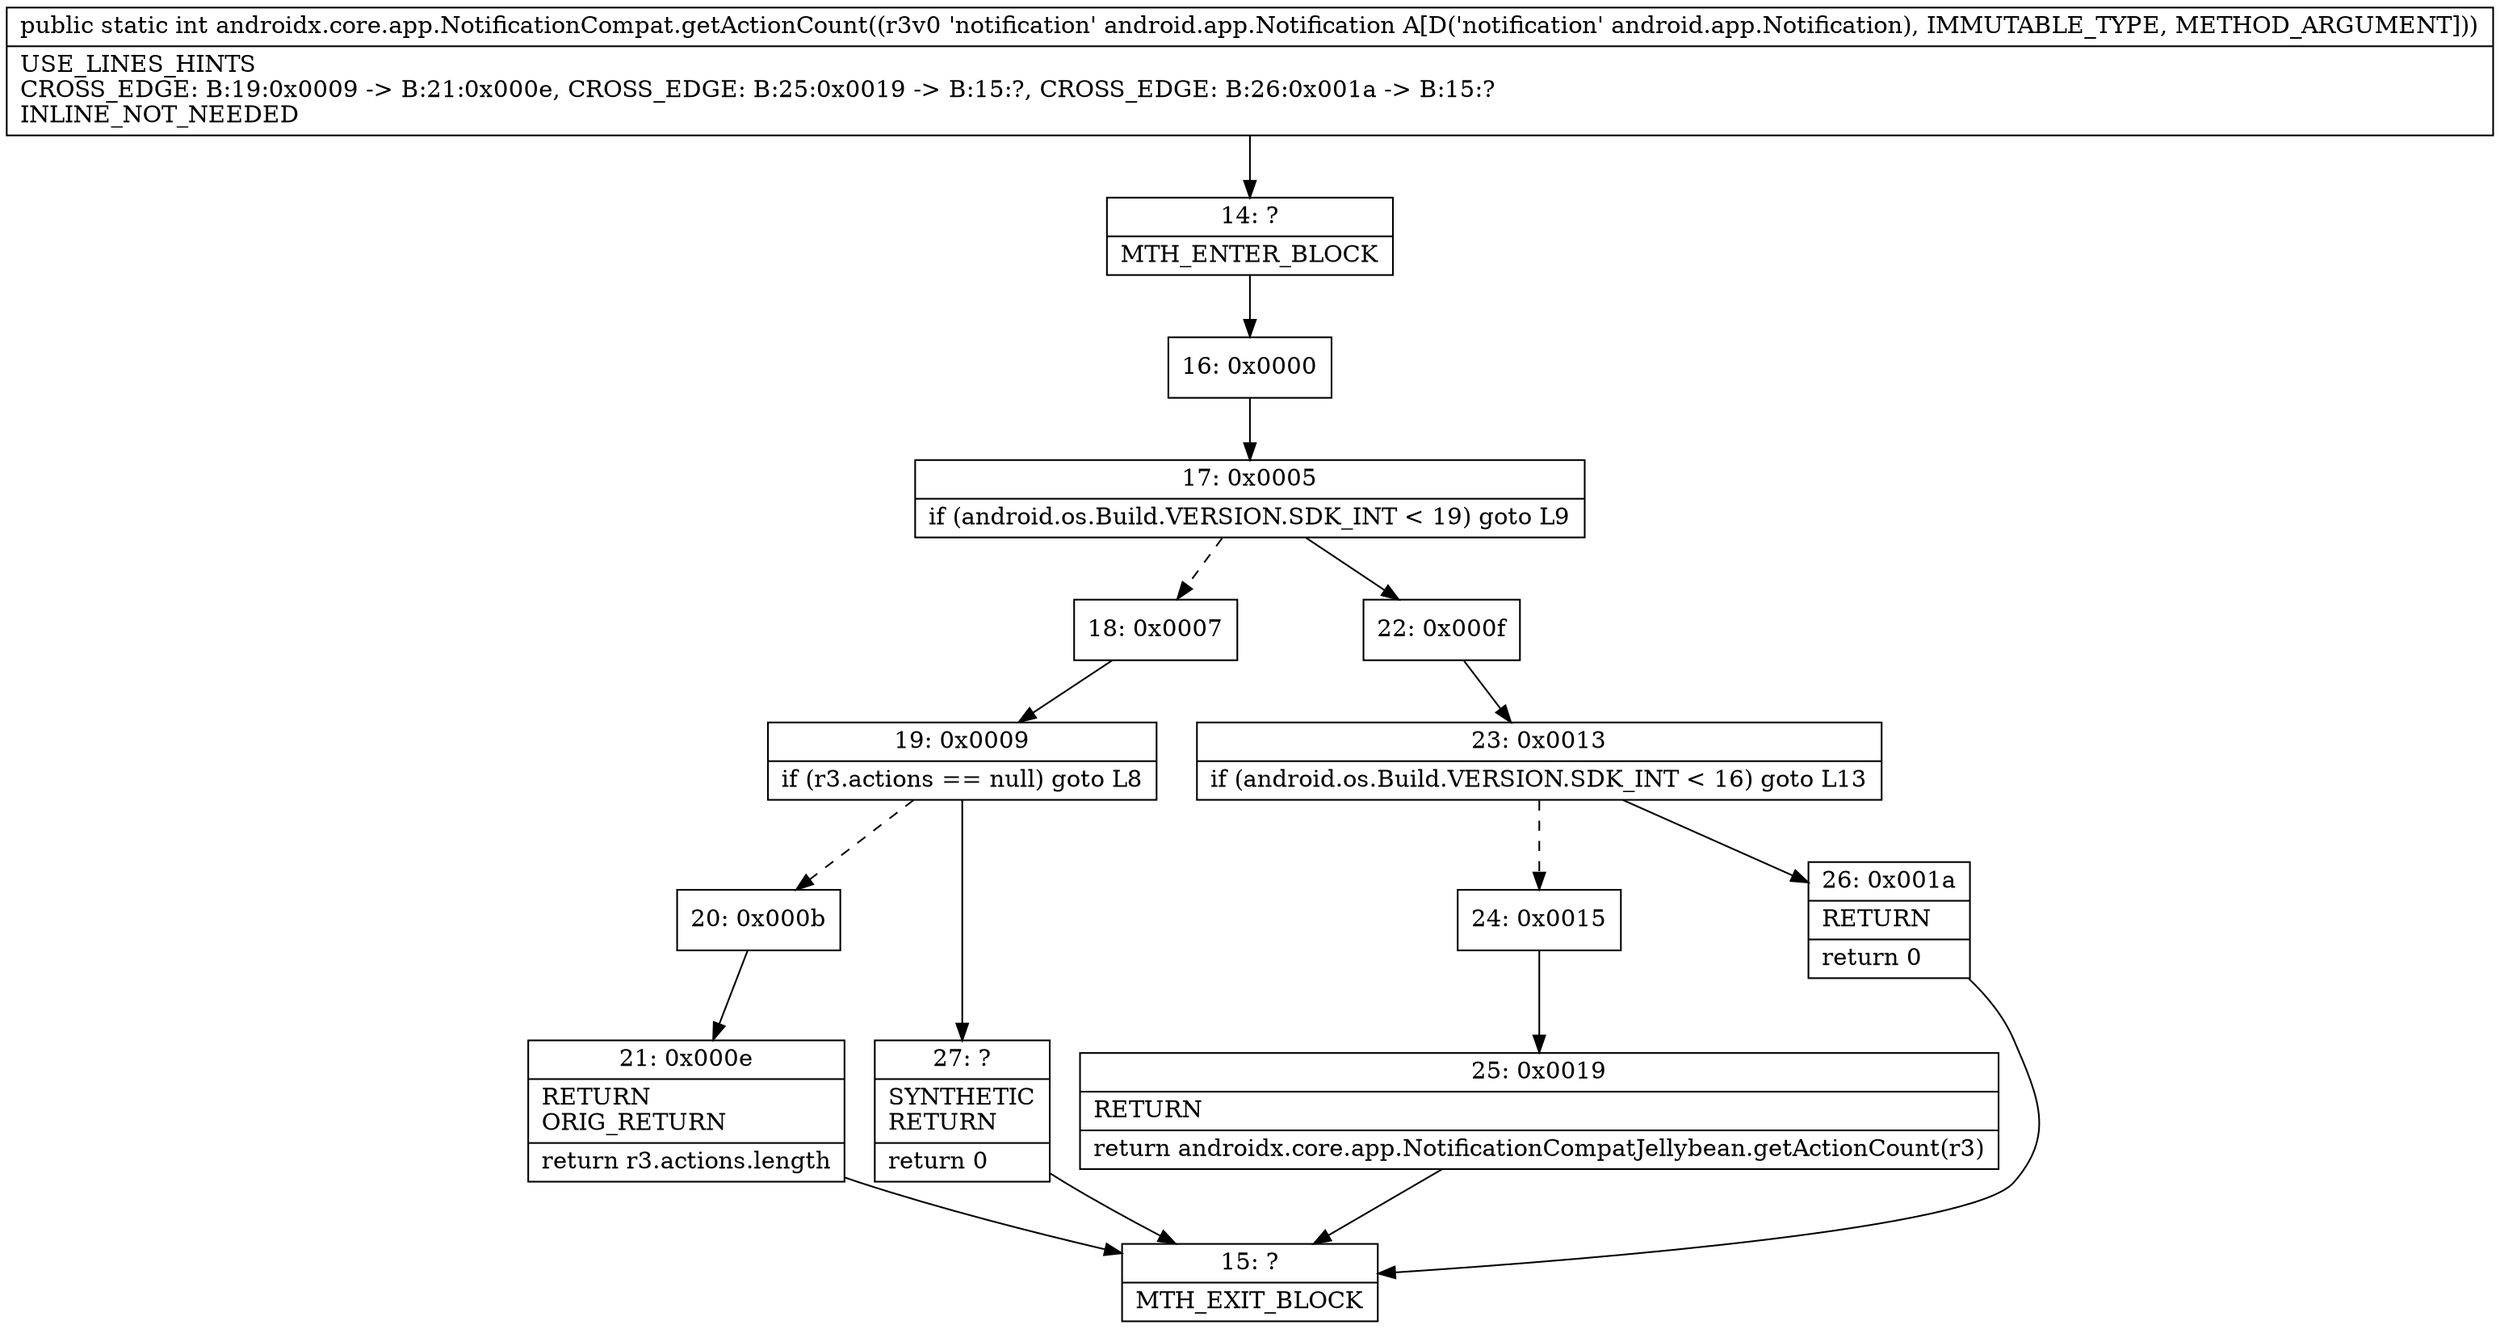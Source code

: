 digraph "CFG forandroidx.core.app.NotificationCompat.getActionCount(Landroid\/app\/Notification;)I" {
Node_14 [shape=record,label="{14\:\ ?|MTH_ENTER_BLOCK\l}"];
Node_16 [shape=record,label="{16\:\ 0x0000}"];
Node_17 [shape=record,label="{17\:\ 0x0005|if (android.os.Build.VERSION.SDK_INT \< 19) goto L9\l}"];
Node_18 [shape=record,label="{18\:\ 0x0007}"];
Node_19 [shape=record,label="{19\:\ 0x0009|if (r3.actions == null) goto L8\l}"];
Node_20 [shape=record,label="{20\:\ 0x000b}"];
Node_21 [shape=record,label="{21\:\ 0x000e|RETURN\lORIG_RETURN\l|return r3.actions.length\l}"];
Node_15 [shape=record,label="{15\:\ ?|MTH_EXIT_BLOCK\l}"];
Node_27 [shape=record,label="{27\:\ ?|SYNTHETIC\lRETURN\l|return 0\l}"];
Node_22 [shape=record,label="{22\:\ 0x000f}"];
Node_23 [shape=record,label="{23\:\ 0x0013|if (android.os.Build.VERSION.SDK_INT \< 16) goto L13\l}"];
Node_24 [shape=record,label="{24\:\ 0x0015}"];
Node_25 [shape=record,label="{25\:\ 0x0019|RETURN\l|return androidx.core.app.NotificationCompatJellybean.getActionCount(r3)\l}"];
Node_26 [shape=record,label="{26\:\ 0x001a|RETURN\l|return 0\l}"];
MethodNode[shape=record,label="{public static int androidx.core.app.NotificationCompat.getActionCount((r3v0 'notification' android.app.Notification A[D('notification' android.app.Notification), IMMUTABLE_TYPE, METHOD_ARGUMENT]))  | USE_LINES_HINTS\lCROSS_EDGE: B:19:0x0009 \-\> B:21:0x000e, CROSS_EDGE: B:25:0x0019 \-\> B:15:?, CROSS_EDGE: B:26:0x001a \-\> B:15:?\lINLINE_NOT_NEEDED\l}"];
MethodNode -> Node_14;Node_14 -> Node_16;
Node_16 -> Node_17;
Node_17 -> Node_18[style=dashed];
Node_17 -> Node_22;
Node_18 -> Node_19;
Node_19 -> Node_20[style=dashed];
Node_19 -> Node_27;
Node_20 -> Node_21;
Node_21 -> Node_15;
Node_27 -> Node_15;
Node_22 -> Node_23;
Node_23 -> Node_24[style=dashed];
Node_23 -> Node_26;
Node_24 -> Node_25;
Node_25 -> Node_15;
Node_26 -> Node_15;
}

